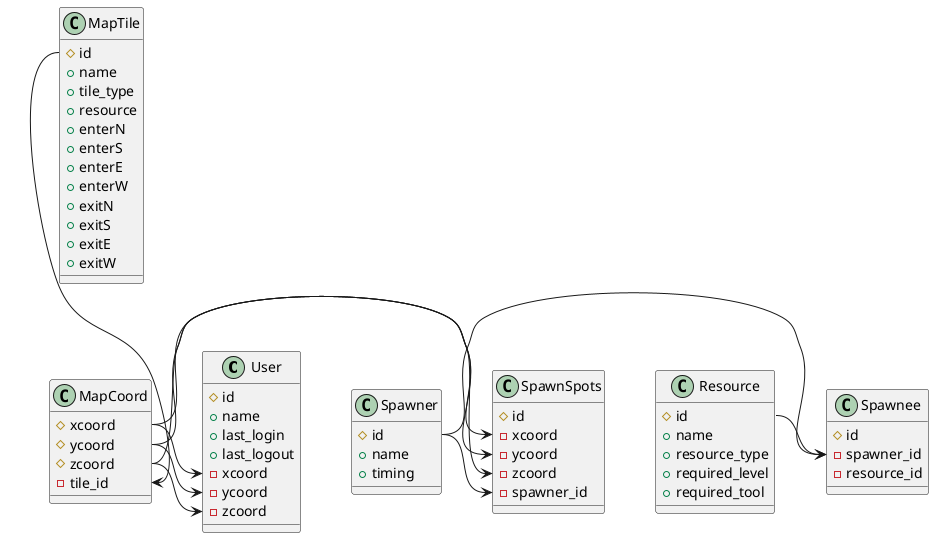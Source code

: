 @startuml

class User {
  # id
  + name
  + last_login
  + last_logout
  - xcoord
  - ycoord
  - zcoord
}

class MapTile {
  # id
  + name
  + tile_type
  + resource
  + enterN
  + enterS
  + enterE
  + enterW
  + exitN
  + exitS
  + exitE
  + exitW
}

class MapCoord {
  # xcoord
  # ycoord
  # zcoord
  - tile_id
}

class SpawnSpots {
  # id
  - xcoord
  - ycoord
  - zcoord
  - spawner_id
}

class Spawner {
  # id
  + name
  + timing
}

class Resource {
  # id
  + name
  + resource_type
  + required_level
  + required_tool
}

class Spawnee {
  # id
  - spawner_id
  - resource_id
}

MapTile::id --> MapCoord::tile_id
MapCoord::xcoord -> User::xcoord
MapCoord::ycoord -> User::ycoord
MapCoord::zcoord -> User::zcoord

MapCoord::xcoord -> SpawnSpots::xcoord
MapCoord::ycoord -> SpawnSpots::ycoord
MapCoord::zcoord -> SpawnSpots::zcoord

Spawner::id -> SpawnSpots::spawner_id
Spawner::id -> Spawnee::spawner_id

Resource::id -> Spawnee::spawner_id

@enduml
